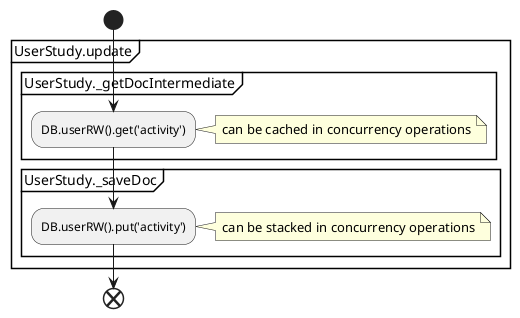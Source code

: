 
@startuml

start
partition UserStudy.update {

  partition UserStudy._getDocIntermediate {
    :DB.userRW().get('activity');
    note right: can be cached in concurrency operations
  }

  partition UserStudy._saveDoc {
    :DB.userRW().put('activity');
    note right: can be stacked in concurrency operations
  }
}
end

@enduml
